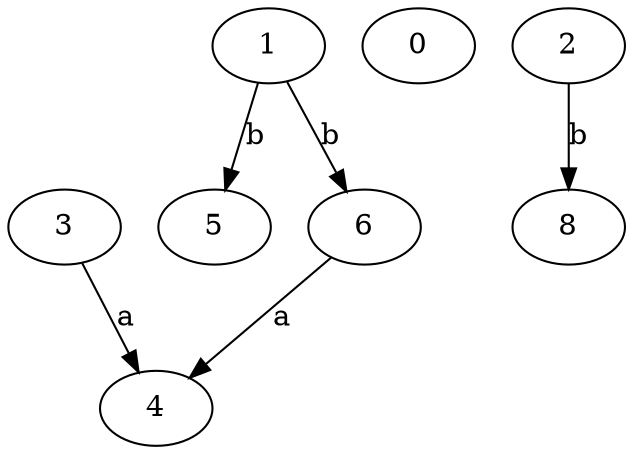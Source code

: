 strict digraph  {
3;
0;
4;
5;
6;
1;
2;
8;
3 -> 4  [label=a];
6 -> 4  [label=a];
1 -> 5  [label=b];
1 -> 6  [label=b];
2 -> 8  [label=b];
}
